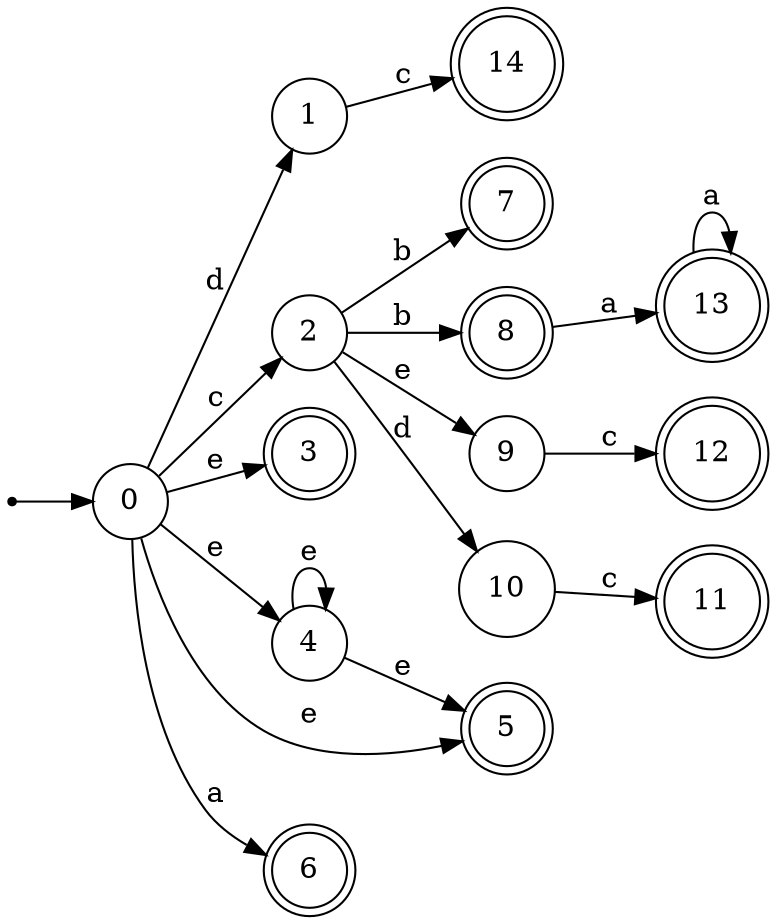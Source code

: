 digraph finite_state_machine {
rankdir=LR;
size="20,20";
node [shape = point]; "dummy0"
node [shape = circle]; "0";
"dummy0" -> "0";
node [shape = circle]; "1";
node [shape = circle]; "2";
node [shape = doublecircle]; "3";node [shape = circle]; "4";
node [shape = doublecircle]; "5";node [shape = doublecircle]; "6";node [shape = doublecircle]; "7";node [shape = doublecircle]; "8";node [shape = circle]; "9";
node [shape = circle]; "10";
node [shape = doublecircle]; "11";node [shape = doublecircle]; "12";node [shape = doublecircle]; "13";node [shape = doublecircle]; "14";"0" -> "1" [label = "d"];
 "0" -> "2" [label = "c"];
 "0" -> "3" [label = "e"];
 "0" -> "4" [label = "e"];
 "0" -> "5" [label = "e"];
 "0" -> "6" [label = "a"];
 "4" -> "4" [label = "e"];
 "4" -> "5" [label = "e"];
 "2" -> "8" [label = "b"];
 "2" -> "7" [label = "b"];
 "2" -> "9" [label = "e"];
 "2" -> "10" [label = "d"];
 "10" -> "11" [label = "c"];
 "9" -> "12" [label = "c"];
 "8" -> "13" [label = "a"];
 "13" -> "13" [label = "a"];
 "1" -> "14" [label = "c"];
 }
